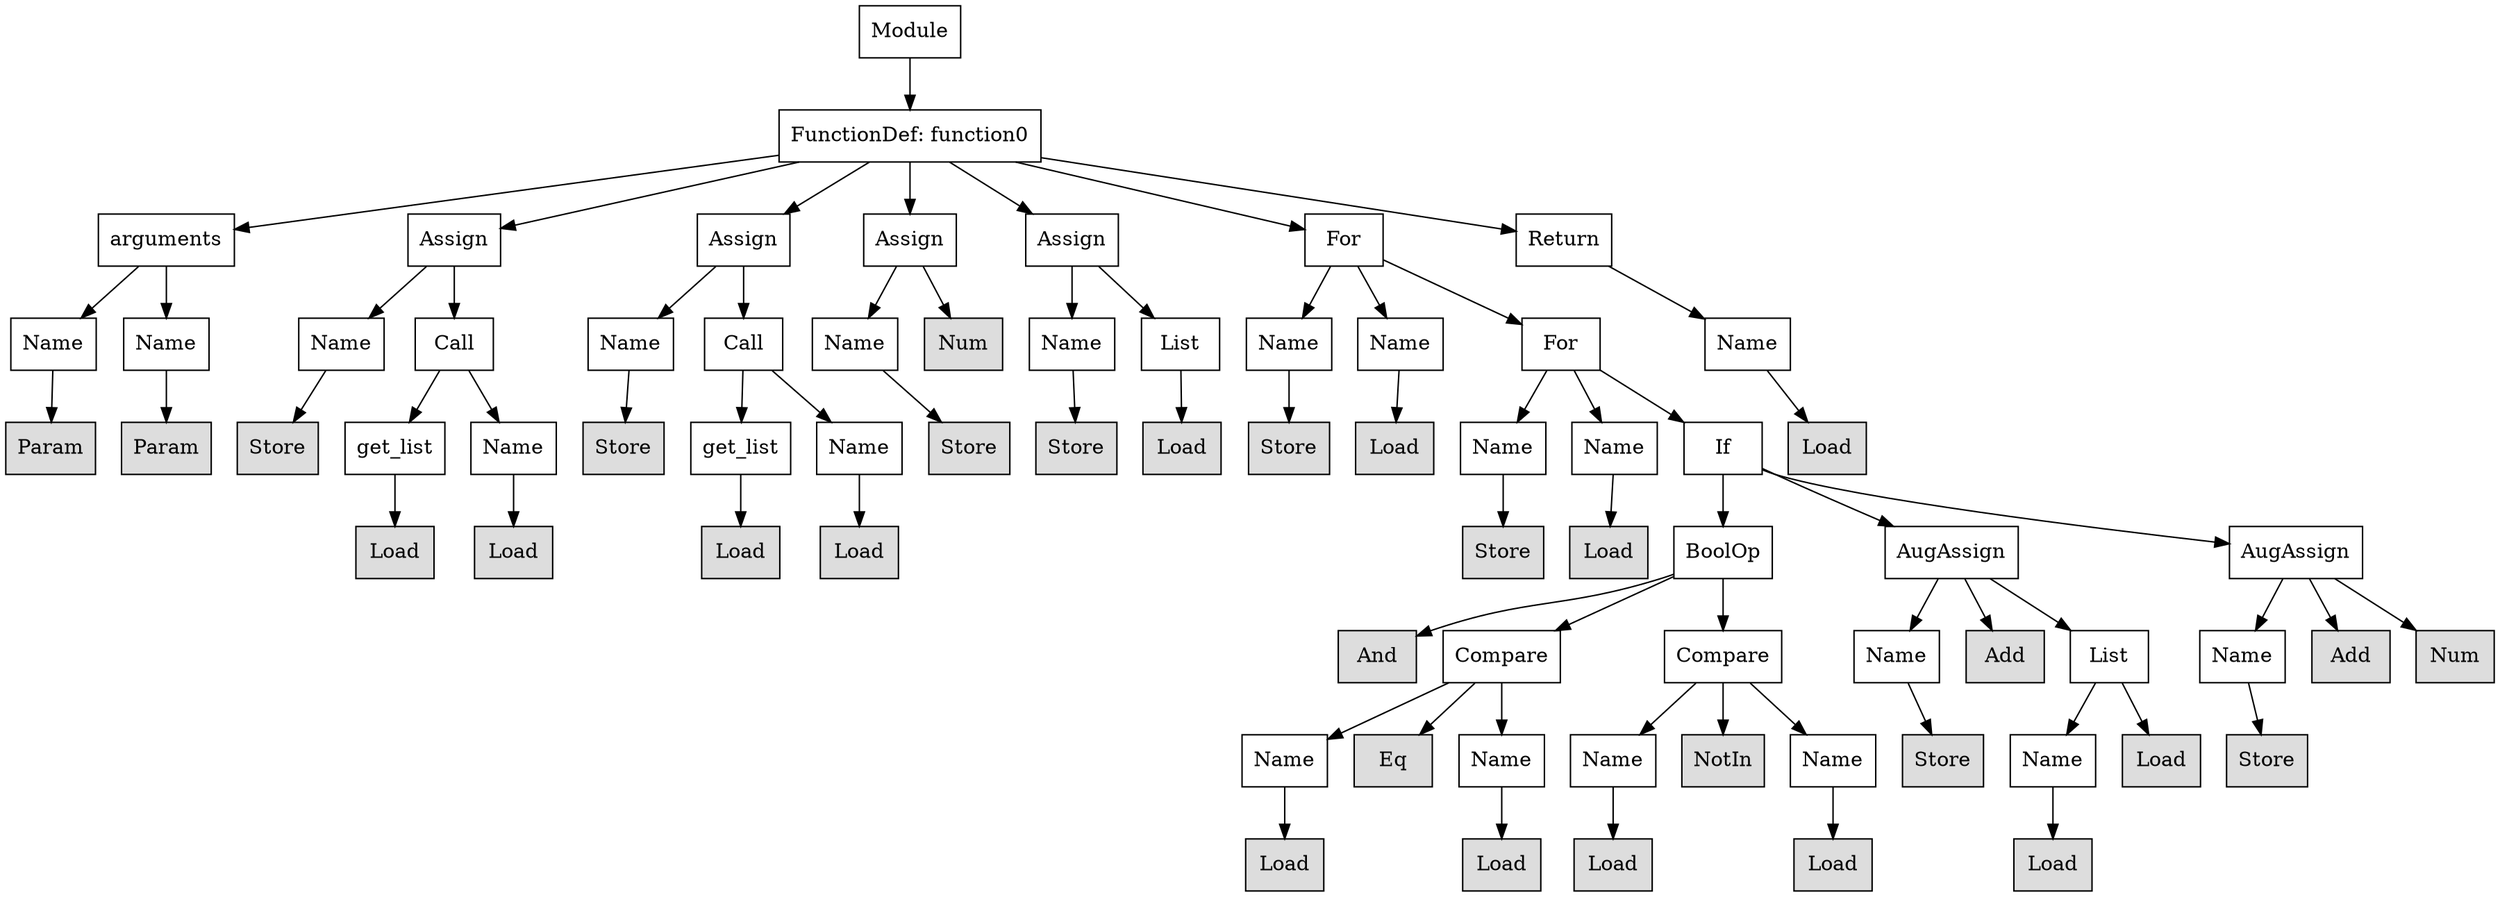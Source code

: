 digraph G {
n0 [shape=rect, label="Module"];
n1 [shape=rect, label="FunctionDef: function0"];
n2 [shape=rect, label="arguments"];
n3 [shape=rect, label="Assign"];
n4 [shape=rect, label="Assign"];
n5 [shape=rect, label="Assign"];
n6 [shape=rect, label="Assign"];
n7 [shape=rect, label="For"];
n8 [shape=rect, label="Return"];
n9 [shape=rect, label="Name"];
n10 [shape=rect, label="Name"];
n11 [shape=rect, label="Name"];
n12 [shape=rect, label="Call"];
n13 [shape=rect, label="Name"];
n14 [shape=rect, label="Call"];
n15 [shape=rect, label="Name"];
n16 [shape=rect, label="Num" style="filled" fillcolor="#dddddd"];
n17 [shape=rect, label="Name"];
n18 [shape=rect, label="List"];
n19 [shape=rect, label="Name"];
n20 [shape=rect, label="Name"];
n21 [shape=rect, label="For"];
n22 [shape=rect, label="Name"];
n23 [shape=rect, label="Param" style="filled" fillcolor="#dddddd"];
n24 [shape=rect, label="Param" style="filled" fillcolor="#dddddd"];
n25 [shape=rect, label="Store" style="filled" fillcolor="#dddddd"];
n26 [shape=rect, label="get_list"];
n27 [shape=rect, label="Name"];
n28 [shape=rect, label="Store" style="filled" fillcolor="#dddddd"];
n29 [shape=rect, label="get_list"];
n30 [shape=rect, label="Name"];
n31 [shape=rect, label="Store" style="filled" fillcolor="#dddddd"];
n32 [shape=rect, label="Store" style="filled" fillcolor="#dddddd"];
n33 [shape=rect, label="Load" style="filled" fillcolor="#dddddd"];
n34 [shape=rect, label="Store" style="filled" fillcolor="#dddddd"];
n35 [shape=rect, label="Load" style="filled" fillcolor="#dddddd"];
n36 [shape=rect, label="Name"];
n37 [shape=rect, label="Name"];
n38 [shape=rect, label="If"];
n39 [shape=rect, label="Load" style="filled" fillcolor="#dddddd"];
n40 [shape=rect, label="Load" style="filled" fillcolor="#dddddd"];
n41 [shape=rect, label="Load" style="filled" fillcolor="#dddddd"];
n42 [shape=rect, label="Load" style="filled" fillcolor="#dddddd"];
n43 [shape=rect, label="Load" style="filled" fillcolor="#dddddd"];
n44 [shape=rect, label="Store" style="filled" fillcolor="#dddddd"];
n45 [shape=rect, label="Load" style="filled" fillcolor="#dddddd"];
n46 [shape=rect, label="BoolOp"];
n47 [shape=rect, label="AugAssign"];
n48 [shape=rect, label="AugAssign"];
n49 [shape=rect, label="And" style="filled" fillcolor="#dddddd"];
n50 [shape=rect, label="Compare"];
n51 [shape=rect, label="Compare"];
n52 [shape=rect, label="Name"];
n53 [shape=rect, label="Add" style="filled" fillcolor="#dddddd"];
n54 [shape=rect, label="List"];
n55 [shape=rect, label="Name"];
n56 [shape=rect, label="Add" style="filled" fillcolor="#dddddd"];
n57 [shape=rect, label="Num" style="filled" fillcolor="#dddddd"];
n58 [shape=rect, label="Name"];
n59 [shape=rect, label="Eq" style="filled" fillcolor="#dddddd"];
n60 [shape=rect, label="Name"];
n61 [shape=rect, label="Name"];
n62 [shape=rect, label="NotIn" style="filled" fillcolor="#dddddd"];
n63 [shape=rect, label="Name"];
n64 [shape=rect, label="Store" style="filled" fillcolor="#dddddd"];
n65 [shape=rect, label="Name"];
n66 [shape=rect, label="Load" style="filled" fillcolor="#dddddd"];
n67 [shape=rect, label="Store" style="filled" fillcolor="#dddddd"];
n68 [shape=rect, label="Load" style="filled" fillcolor="#dddddd"];
n69 [shape=rect, label="Load" style="filled" fillcolor="#dddddd"];
n70 [shape=rect, label="Load" style="filled" fillcolor="#dddddd"];
n71 [shape=rect, label="Load" style="filled" fillcolor="#dddddd"];
n72 [shape=rect, label="Load" style="filled" fillcolor="#dddddd"];
n0 -> n1;
n1 -> n2;
n1 -> n3;
n1 -> n4;
n1 -> n5;
n1 -> n6;
n1 -> n7;
n1 -> n8;
n2 -> n9;
n2 -> n10;
n3 -> n11;
n3 -> n12;
n4 -> n13;
n4 -> n14;
n5 -> n15;
n5 -> n16;
n6 -> n17;
n6 -> n18;
n7 -> n19;
n7 -> n20;
n7 -> n21;
n8 -> n22;
n9 -> n23;
n10 -> n24;
n11 -> n25;
n12 -> n26;
n12 -> n27;
n13 -> n28;
n14 -> n29;
n14 -> n30;
n15 -> n31;
n17 -> n32;
n18 -> n33;
n19 -> n34;
n20 -> n35;
n21 -> n36;
n21 -> n37;
n21 -> n38;
n22 -> n39;
n26 -> n40;
n27 -> n41;
n29 -> n42;
n30 -> n43;
n36 -> n44;
n37 -> n45;
n38 -> n46;
n38 -> n47;
n38 -> n48;
n46 -> n49;
n46 -> n50;
n46 -> n51;
n47 -> n52;
n47 -> n53;
n47 -> n54;
n48 -> n55;
n48 -> n56;
n48 -> n57;
n50 -> n58;
n50 -> n59;
n50 -> n60;
n51 -> n61;
n51 -> n62;
n51 -> n63;
n52 -> n64;
n54 -> n65;
n54 -> n66;
n55 -> n67;
n58 -> n68;
n60 -> n69;
n61 -> n70;
n63 -> n71;
n65 -> n72;
}

